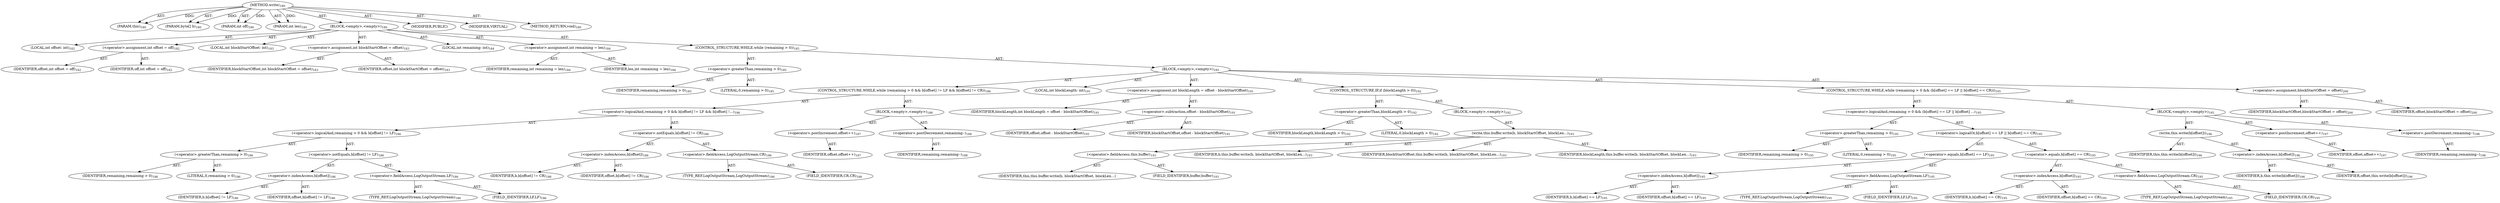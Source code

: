 digraph "write" {  
"111669149704" [label = <(METHOD,write)<SUB>180</SUB>> ]
"115964116997" [label = <(PARAM,this)<SUB>180</SUB>> ]
"115964117007" [label = <(PARAM,byte[] b)<SUB>180</SUB>> ]
"115964117008" [label = <(PARAM,int off)<SUB>180</SUB>> ]
"115964117009" [label = <(PARAM,int len)<SUB>180</SUB>> ]
"25769803788" [label = <(BLOCK,&lt;empty&gt;,&lt;empty&gt;)<SUB>180</SUB>> ]
"94489280513" [label = <(LOCAL,int offset: int)<SUB>182</SUB>> ]
"30064771115" [label = <(&lt;operator&gt;.assignment,int offset = off)<SUB>182</SUB>> ]
"68719476770" [label = <(IDENTIFIER,offset,int offset = off)<SUB>182</SUB>> ]
"68719476771" [label = <(IDENTIFIER,off,int offset = off)<SUB>182</SUB>> ]
"94489280514" [label = <(LOCAL,int blockStartOffset: int)<SUB>183</SUB>> ]
"30064771116" [label = <(&lt;operator&gt;.assignment,int blockStartOffset = offset)<SUB>183</SUB>> ]
"68719476772" [label = <(IDENTIFIER,blockStartOffset,int blockStartOffset = offset)<SUB>183</SUB>> ]
"68719476773" [label = <(IDENTIFIER,offset,int blockStartOffset = offset)<SUB>183</SUB>> ]
"94489280515" [label = <(LOCAL,int remaining: int)<SUB>184</SUB>> ]
"30064771117" [label = <(&lt;operator&gt;.assignment,int remaining = len)<SUB>184</SUB>> ]
"68719476774" [label = <(IDENTIFIER,remaining,int remaining = len)<SUB>184</SUB>> ]
"68719476775" [label = <(IDENTIFIER,len,int remaining = len)<SUB>184</SUB>> ]
"47244640260" [label = <(CONTROL_STRUCTURE,WHILE,while (remaining &gt; 0))<SUB>185</SUB>> ]
"30064771118" [label = <(&lt;operator&gt;.greaterThan,remaining &gt; 0)<SUB>185</SUB>> ]
"68719476776" [label = <(IDENTIFIER,remaining,remaining &gt; 0)<SUB>185</SUB>> ]
"90194313221" [label = <(LITERAL,0,remaining &gt; 0)<SUB>185</SUB>> ]
"25769803789" [label = <(BLOCK,&lt;empty&gt;,&lt;empty&gt;)<SUB>185</SUB>> ]
"47244640261" [label = <(CONTROL_STRUCTURE,WHILE,while (remaining &gt; 0 &amp;&amp; b[offset] != LF &amp;&amp; b[offset] != CR))<SUB>186</SUB>> ]
"30064771119" [label = <(&lt;operator&gt;.logicalAnd,remaining &gt; 0 &amp;&amp; b[offset] != LF &amp;&amp; b[offset] !...)<SUB>186</SUB>> ]
"30064771120" [label = <(&lt;operator&gt;.logicalAnd,remaining &gt; 0 &amp;&amp; b[offset] != LF)<SUB>186</SUB>> ]
"30064771121" [label = <(&lt;operator&gt;.greaterThan,remaining &gt; 0)<SUB>186</SUB>> ]
"68719476777" [label = <(IDENTIFIER,remaining,remaining &gt; 0)<SUB>186</SUB>> ]
"90194313222" [label = <(LITERAL,0,remaining &gt; 0)<SUB>186</SUB>> ]
"30064771122" [label = <(&lt;operator&gt;.notEquals,b[offset] != LF)<SUB>186</SUB>> ]
"30064771123" [label = <(&lt;operator&gt;.indexAccess,b[offset])<SUB>186</SUB>> ]
"68719476778" [label = <(IDENTIFIER,b,b[offset] != LF)<SUB>186</SUB>> ]
"68719476779" [label = <(IDENTIFIER,offset,b[offset] != LF)<SUB>186</SUB>> ]
"30064771124" [label = <(&lt;operator&gt;.fieldAccess,LogOutputStream.LF)<SUB>186</SUB>> ]
"180388626434" [label = <(TYPE_REF,LogOutputStream,LogOutputStream)<SUB>186</SUB>> ]
"55834574864" [label = <(FIELD_IDENTIFIER,LF,LF)<SUB>186</SUB>> ]
"30064771125" [label = <(&lt;operator&gt;.notEquals,b[offset] != CR)<SUB>186</SUB>> ]
"30064771126" [label = <(&lt;operator&gt;.indexAccess,b[offset])<SUB>186</SUB>> ]
"68719476780" [label = <(IDENTIFIER,b,b[offset] != CR)<SUB>186</SUB>> ]
"68719476781" [label = <(IDENTIFIER,offset,b[offset] != CR)<SUB>186</SUB>> ]
"30064771127" [label = <(&lt;operator&gt;.fieldAccess,LogOutputStream.CR)<SUB>186</SUB>> ]
"180388626435" [label = <(TYPE_REF,LogOutputStream,LogOutputStream)<SUB>186</SUB>> ]
"55834574865" [label = <(FIELD_IDENTIFIER,CR,CR)<SUB>186</SUB>> ]
"25769803790" [label = <(BLOCK,&lt;empty&gt;,&lt;empty&gt;)<SUB>186</SUB>> ]
"30064771128" [label = <(&lt;operator&gt;.postIncrement,offset++)<SUB>187</SUB>> ]
"68719476782" [label = <(IDENTIFIER,offset,offset++)<SUB>187</SUB>> ]
"30064771129" [label = <(&lt;operator&gt;.postDecrement,remaining--)<SUB>188</SUB>> ]
"68719476783" [label = <(IDENTIFIER,remaining,remaining--)<SUB>188</SUB>> ]
"94489280516" [label = <(LOCAL,int blockLength: int)<SUB>191</SUB>> ]
"30064771130" [label = <(&lt;operator&gt;.assignment,int blockLength = offset - blockStartOffset)<SUB>191</SUB>> ]
"68719476784" [label = <(IDENTIFIER,blockLength,int blockLength = offset - blockStartOffset)<SUB>191</SUB>> ]
"30064771131" [label = <(&lt;operator&gt;.subtraction,offset - blockStartOffset)<SUB>191</SUB>> ]
"68719476785" [label = <(IDENTIFIER,offset,offset - blockStartOffset)<SUB>191</SUB>> ]
"68719476786" [label = <(IDENTIFIER,blockStartOffset,offset - blockStartOffset)<SUB>191</SUB>> ]
"47244640262" [label = <(CONTROL_STRUCTURE,IF,if (blockLength &gt; 0))<SUB>192</SUB>> ]
"30064771132" [label = <(&lt;operator&gt;.greaterThan,blockLength &gt; 0)<SUB>192</SUB>> ]
"68719476787" [label = <(IDENTIFIER,blockLength,blockLength &gt; 0)<SUB>192</SUB>> ]
"90194313223" [label = <(LITERAL,0,blockLength &gt; 0)<SUB>192</SUB>> ]
"25769803791" [label = <(BLOCK,&lt;empty&gt;,&lt;empty&gt;)<SUB>192</SUB>> ]
"30064771133" [label = <(write,this.buffer.write(b, blockStartOffset, blockLen...)<SUB>193</SUB>> ]
"30064771134" [label = <(&lt;operator&gt;.fieldAccess,this.buffer)<SUB>193</SUB>> ]
"68719476788" [label = <(IDENTIFIER,this,this.buffer.write(b, blockStartOffset, blockLen...)> ]
"55834574866" [label = <(FIELD_IDENTIFIER,buffer,buffer)<SUB>193</SUB>> ]
"68719476789" [label = <(IDENTIFIER,b,this.buffer.write(b, blockStartOffset, blockLen...)<SUB>193</SUB>> ]
"68719476790" [label = <(IDENTIFIER,blockStartOffset,this.buffer.write(b, blockStartOffset, blockLen...)<SUB>193</SUB>> ]
"68719476791" [label = <(IDENTIFIER,blockLength,this.buffer.write(b, blockStartOffset, blockLen...)<SUB>193</SUB>> ]
"47244640263" [label = <(CONTROL_STRUCTURE,WHILE,while (remaining &gt; 0 &amp;&amp; (b[offset] == LF || b[offset] == CR)))<SUB>195</SUB>> ]
"30064771135" [label = <(&lt;operator&gt;.logicalAnd,remaining &gt; 0 &amp;&amp; (b[offset] == LF || b[offset] ...)<SUB>195</SUB>> ]
"30064771136" [label = <(&lt;operator&gt;.greaterThan,remaining &gt; 0)<SUB>195</SUB>> ]
"68719476792" [label = <(IDENTIFIER,remaining,remaining &gt; 0)<SUB>195</SUB>> ]
"90194313224" [label = <(LITERAL,0,remaining &gt; 0)<SUB>195</SUB>> ]
"30064771137" [label = <(&lt;operator&gt;.logicalOr,b[offset] == LF || b[offset] == CR)<SUB>195</SUB>> ]
"30064771138" [label = <(&lt;operator&gt;.equals,b[offset] == LF)<SUB>195</SUB>> ]
"30064771139" [label = <(&lt;operator&gt;.indexAccess,b[offset])<SUB>195</SUB>> ]
"68719476793" [label = <(IDENTIFIER,b,b[offset] == LF)<SUB>195</SUB>> ]
"68719476794" [label = <(IDENTIFIER,offset,b[offset] == LF)<SUB>195</SUB>> ]
"30064771140" [label = <(&lt;operator&gt;.fieldAccess,LogOutputStream.LF)<SUB>195</SUB>> ]
"180388626436" [label = <(TYPE_REF,LogOutputStream,LogOutputStream)<SUB>195</SUB>> ]
"55834574867" [label = <(FIELD_IDENTIFIER,LF,LF)<SUB>195</SUB>> ]
"30064771141" [label = <(&lt;operator&gt;.equals,b[offset] == CR)<SUB>195</SUB>> ]
"30064771142" [label = <(&lt;operator&gt;.indexAccess,b[offset])<SUB>195</SUB>> ]
"68719476795" [label = <(IDENTIFIER,b,b[offset] == CR)<SUB>195</SUB>> ]
"68719476796" [label = <(IDENTIFIER,offset,b[offset] == CR)<SUB>195</SUB>> ]
"30064771143" [label = <(&lt;operator&gt;.fieldAccess,LogOutputStream.CR)<SUB>195</SUB>> ]
"180388626437" [label = <(TYPE_REF,LogOutputStream,LogOutputStream)<SUB>195</SUB>> ]
"55834574868" [label = <(FIELD_IDENTIFIER,CR,CR)<SUB>195</SUB>> ]
"25769803792" [label = <(BLOCK,&lt;empty&gt;,&lt;empty&gt;)<SUB>195</SUB>> ]
"30064771144" [label = <(write,this.write(b[offset]))<SUB>196</SUB>> ]
"68719476741" [label = <(IDENTIFIER,this,this.write(b[offset]))<SUB>196</SUB>> ]
"30064771145" [label = <(&lt;operator&gt;.indexAccess,b[offset])<SUB>196</SUB>> ]
"68719476797" [label = <(IDENTIFIER,b,this.write(b[offset]))<SUB>196</SUB>> ]
"68719476798" [label = <(IDENTIFIER,offset,this.write(b[offset]))<SUB>196</SUB>> ]
"30064771146" [label = <(&lt;operator&gt;.postIncrement,offset++)<SUB>197</SUB>> ]
"68719476799" [label = <(IDENTIFIER,offset,offset++)<SUB>197</SUB>> ]
"30064771147" [label = <(&lt;operator&gt;.postDecrement,remaining--)<SUB>198</SUB>> ]
"68719476800" [label = <(IDENTIFIER,remaining,remaining--)<SUB>198</SUB>> ]
"30064771148" [label = <(&lt;operator&gt;.assignment,blockStartOffset = offset)<SUB>200</SUB>> ]
"68719476801" [label = <(IDENTIFIER,blockStartOffset,blockStartOffset = offset)<SUB>200</SUB>> ]
"68719476802" [label = <(IDENTIFIER,offset,blockStartOffset = offset)<SUB>200</SUB>> ]
"133143986202" [label = <(MODIFIER,PUBLIC)> ]
"133143986203" [label = <(MODIFIER,VIRTUAL)> ]
"128849018888" [label = <(METHOD_RETURN,void)<SUB>180</SUB>> ]
  "111669149704" -> "115964116997"  [ label = "AST: "] 
  "111669149704" -> "115964117007"  [ label = "AST: "] 
  "111669149704" -> "115964117008"  [ label = "AST: "] 
  "111669149704" -> "115964117009"  [ label = "AST: "] 
  "111669149704" -> "25769803788"  [ label = "AST: "] 
  "111669149704" -> "133143986202"  [ label = "AST: "] 
  "111669149704" -> "133143986203"  [ label = "AST: "] 
  "111669149704" -> "128849018888"  [ label = "AST: "] 
  "25769803788" -> "94489280513"  [ label = "AST: "] 
  "25769803788" -> "30064771115"  [ label = "AST: "] 
  "25769803788" -> "94489280514"  [ label = "AST: "] 
  "25769803788" -> "30064771116"  [ label = "AST: "] 
  "25769803788" -> "94489280515"  [ label = "AST: "] 
  "25769803788" -> "30064771117"  [ label = "AST: "] 
  "25769803788" -> "47244640260"  [ label = "AST: "] 
  "30064771115" -> "68719476770"  [ label = "AST: "] 
  "30064771115" -> "68719476771"  [ label = "AST: "] 
  "30064771116" -> "68719476772"  [ label = "AST: "] 
  "30064771116" -> "68719476773"  [ label = "AST: "] 
  "30064771117" -> "68719476774"  [ label = "AST: "] 
  "30064771117" -> "68719476775"  [ label = "AST: "] 
  "47244640260" -> "30064771118"  [ label = "AST: "] 
  "47244640260" -> "25769803789"  [ label = "AST: "] 
  "30064771118" -> "68719476776"  [ label = "AST: "] 
  "30064771118" -> "90194313221"  [ label = "AST: "] 
  "25769803789" -> "47244640261"  [ label = "AST: "] 
  "25769803789" -> "94489280516"  [ label = "AST: "] 
  "25769803789" -> "30064771130"  [ label = "AST: "] 
  "25769803789" -> "47244640262"  [ label = "AST: "] 
  "25769803789" -> "47244640263"  [ label = "AST: "] 
  "25769803789" -> "30064771148"  [ label = "AST: "] 
  "47244640261" -> "30064771119"  [ label = "AST: "] 
  "47244640261" -> "25769803790"  [ label = "AST: "] 
  "30064771119" -> "30064771120"  [ label = "AST: "] 
  "30064771119" -> "30064771125"  [ label = "AST: "] 
  "30064771120" -> "30064771121"  [ label = "AST: "] 
  "30064771120" -> "30064771122"  [ label = "AST: "] 
  "30064771121" -> "68719476777"  [ label = "AST: "] 
  "30064771121" -> "90194313222"  [ label = "AST: "] 
  "30064771122" -> "30064771123"  [ label = "AST: "] 
  "30064771122" -> "30064771124"  [ label = "AST: "] 
  "30064771123" -> "68719476778"  [ label = "AST: "] 
  "30064771123" -> "68719476779"  [ label = "AST: "] 
  "30064771124" -> "180388626434"  [ label = "AST: "] 
  "30064771124" -> "55834574864"  [ label = "AST: "] 
  "30064771125" -> "30064771126"  [ label = "AST: "] 
  "30064771125" -> "30064771127"  [ label = "AST: "] 
  "30064771126" -> "68719476780"  [ label = "AST: "] 
  "30064771126" -> "68719476781"  [ label = "AST: "] 
  "30064771127" -> "180388626435"  [ label = "AST: "] 
  "30064771127" -> "55834574865"  [ label = "AST: "] 
  "25769803790" -> "30064771128"  [ label = "AST: "] 
  "25769803790" -> "30064771129"  [ label = "AST: "] 
  "30064771128" -> "68719476782"  [ label = "AST: "] 
  "30064771129" -> "68719476783"  [ label = "AST: "] 
  "30064771130" -> "68719476784"  [ label = "AST: "] 
  "30064771130" -> "30064771131"  [ label = "AST: "] 
  "30064771131" -> "68719476785"  [ label = "AST: "] 
  "30064771131" -> "68719476786"  [ label = "AST: "] 
  "47244640262" -> "30064771132"  [ label = "AST: "] 
  "47244640262" -> "25769803791"  [ label = "AST: "] 
  "30064771132" -> "68719476787"  [ label = "AST: "] 
  "30064771132" -> "90194313223"  [ label = "AST: "] 
  "25769803791" -> "30064771133"  [ label = "AST: "] 
  "30064771133" -> "30064771134"  [ label = "AST: "] 
  "30064771133" -> "68719476789"  [ label = "AST: "] 
  "30064771133" -> "68719476790"  [ label = "AST: "] 
  "30064771133" -> "68719476791"  [ label = "AST: "] 
  "30064771134" -> "68719476788"  [ label = "AST: "] 
  "30064771134" -> "55834574866"  [ label = "AST: "] 
  "47244640263" -> "30064771135"  [ label = "AST: "] 
  "47244640263" -> "25769803792"  [ label = "AST: "] 
  "30064771135" -> "30064771136"  [ label = "AST: "] 
  "30064771135" -> "30064771137"  [ label = "AST: "] 
  "30064771136" -> "68719476792"  [ label = "AST: "] 
  "30064771136" -> "90194313224"  [ label = "AST: "] 
  "30064771137" -> "30064771138"  [ label = "AST: "] 
  "30064771137" -> "30064771141"  [ label = "AST: "] 
  "30064771138" -> "30064771139"  [ label = "AST: "] 
  "30064771138" -> "30064771140"  [ label = "AST: "] 
  "30064771139" -> "68719476793"  [ label = "AST: "] 
  "30064771139" -> "68719476794"  [ label = "AST: "] 
  "30064771140" -> "180388626436"  [ label = "AST: "] 
  "30064771140" -> "55834574867"  [ label = "AST: "] 
  "30064771141" -> "30064771142"  [ label = "AST: "] 
  "30064771141" -> "30064771143"  [ label = "AST: "] 
  "30064771142" -> "68719476795"  [ label = "AST: "] 
  "30064771142" -> "68719476796"  [ label = "AST: "] 
  "30064771143" -> "180388626437"  [ label = "AST: "] 
  "30064771143" -> "55834574868"  [ label = "AST: "] 
  "25769803792" -> "30064771144"  [ label = "AST: "] 
  "25769803792" -> "30064771146"  [ label = "AST: "] 
  "25769803792" -> "30064771147"  [ label = "AST: "] 
  "30064771144" -> "68719476741"  [ label = "AST: "] 
  "30064771144" -> "30064771145"  [ label = "AST: "] 
  "30064771145" -> "68719476797"  [ label = "AST: "] 
  "30064771145" -> "68719476798"  [ label = "AST: "] 
  "30064771146" -> "68719476799"  [ label = "AST: "] 
  "30064771147" -> "68719476800"  [ label = "AST: "] 
  "30064771148" -> "68719476801"  [ label = "AST: "] 
  "30064771148" -> "68719476802"  [ label = "AST: "] 
  "111669149704" -> "115964116997"  [ label = "DDG: "] 
  "111669149704" -> "115964117007"  [ label = "DDG: "] 
  "111669149704" -> "115964117008"  [ label = "DDG: "] 
  "111669149704" -> "115964117009"  [ label = "DDG: "] 
}
